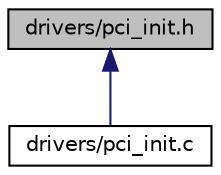 digraph "drivers/pci_init.h"
{
 // LATEX_PDF_SIZE
  edge [fontname="Helvetica",fontsize="10",labelfontname="Helvetica",labelfontsize="10"];
  node [fontname="Helvetica",fontsize="10",shape=record];
  Node1 [label="drivers/pci_init.h",height=0.2,width=0.4,color="black", fillcolor="grey75", style="filled", fontcolor="black",tooltip="PCI driver header (init)"];
  Node1 -> Node2 [dir="back",color="midnightblue",fontsize="10",style="solid",fontname="Helvetica"];
  Node2 [label="drivers/pci_init.c",height=0.2,width=0.4,color="black", fillcolor="white", style="filled",URL="$pci__init_8c.html",tooltip="PCI driver (init)"];
}
